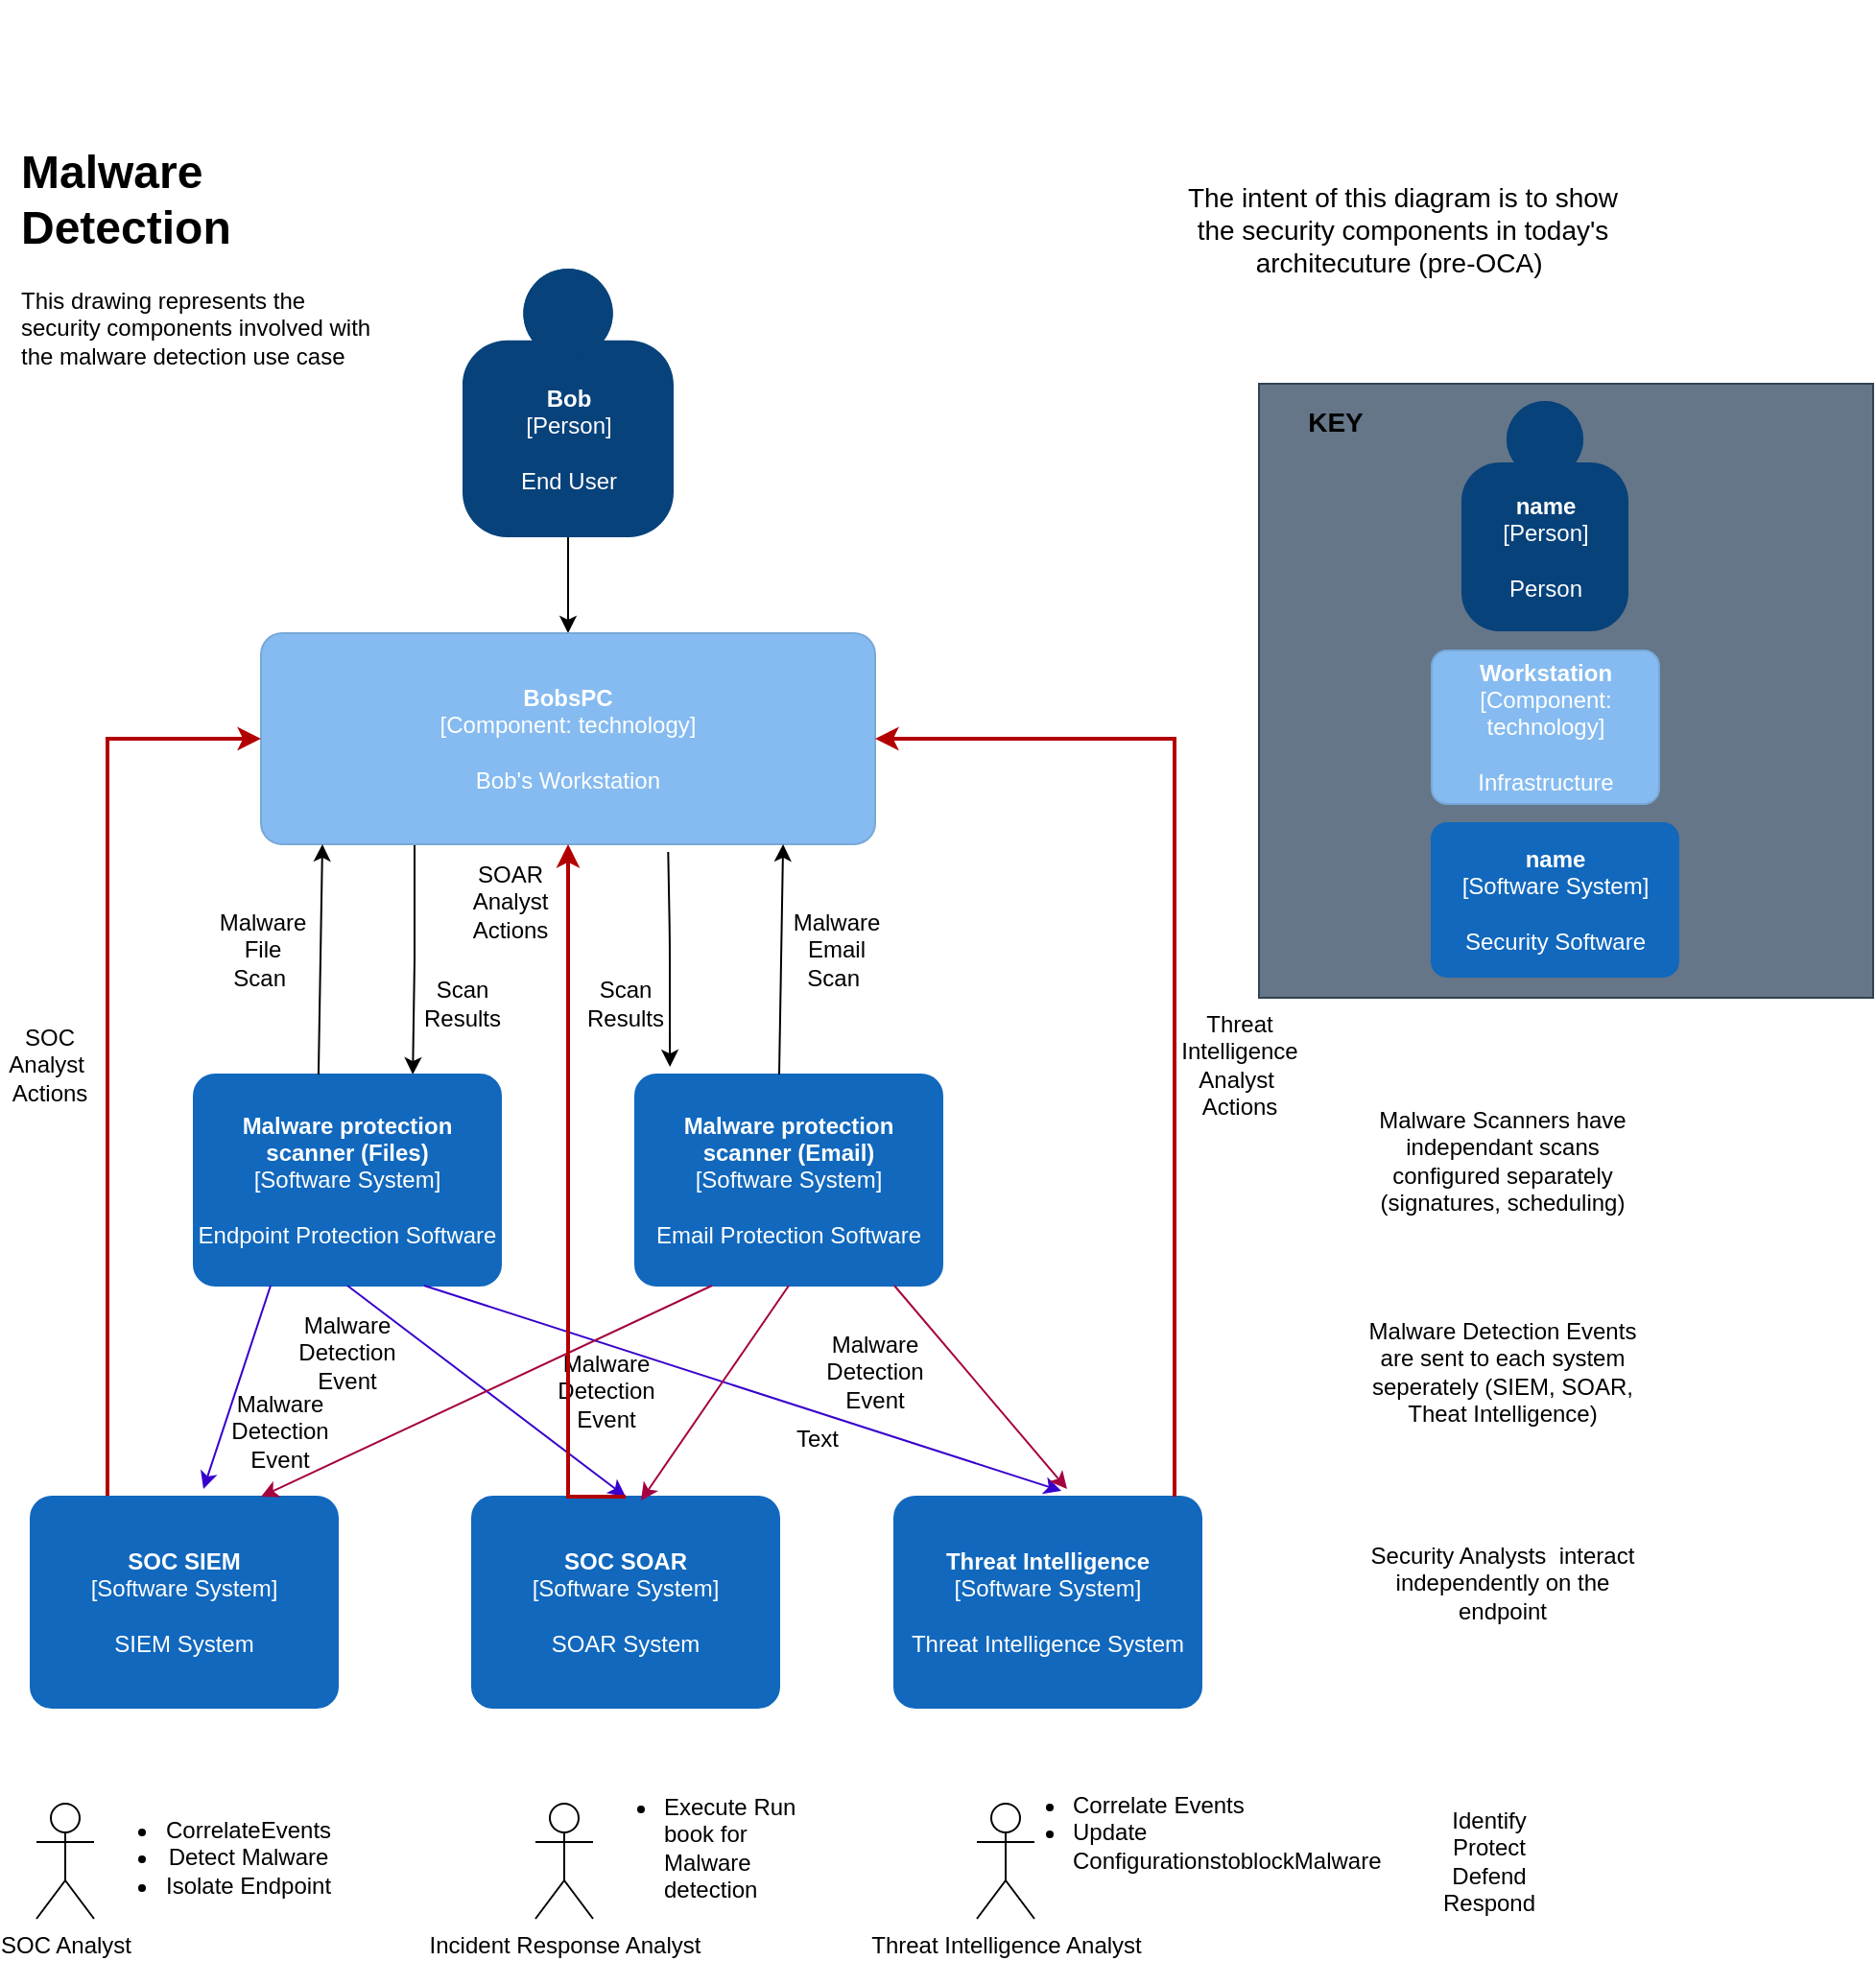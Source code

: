 <mxfile version="14.3.2" type="device"><diagram name="Page-1" id="90a13364-a465-7bf4-72fc-28e22215d7a0"><mxGraphModel dx="945" dy="615" grid="1" gridSize="10" guides="1" tooltips="1" connect="1" arrows="1" fold="1" page="1" pageScale="1.5" pageWidth="1169" pageHeight="826" background="#ffffff" math="0" shadow="0"><root><mxCell id="0" style=";html=1;"/><mxCell id="1" style=";html=1;" parent="0"/><mxCell id="g7gHun6kYug9L3gwXGvY-81" value="" style="whiteSpace=wrap;html=1;aspect=fixed;fontSize=14;align=left;fillColor=#647687;strokeColor=#314354;fontColor=#ffffff;" vertex="1" parent="1"><mxGeometry x="1050" y="390" width="320" height="320" as="geometry"/></mxCell><mxCell id="g7gHun6kYug9L3gwXGvY-11" style="edgeStyle=orthogonalEdgeStyle;rounded=0;orthogonalLoop=1;jettySize=auto;html=1;entryX=0.5;entryY=0;entryDx=0;entryDy=0;entryPerimeter=0;" edge="1" parent="1" source="g7gHun6kYug9L3gwXGvY-1" target="g7gHun6kYug9L3gwXGvY-2"><mxGeometry relative="1" as="geometry"/></mxCell><object placeholders="1" c4Name="Bob" c4Type="Person" c4Description="End User" label="&lt;b&gt;%c4Name%&lt;/b&gt;&lt;div&gt;[%c4Type%]&lt;/div&gt;&lt;br&gt;&lt;div&gt;%c4Description%&lt;/div&gt;" id="g7gHun6kYug9L3gwXGvY-1"><mxCell style="html=1;dashed=0;whitespace=wrap;fillColor=#08427b;strokeColor=none;fontColor=#ffffff;shape=mxgraph.c4.person;align=center;metaEdit=1;points=[[0.5,0,0],[1,0.5,0],[1,0.75,0],[0.75,1,0],[0.5,1,0],[0.25,1,0],[0,0.75,0],[0,0.5,0]];metaData={&quot;c4Type&quot;:{&quot;editable&quot;:false}};" vertex="1" parent="1"><mxGeometry x="635" y="330" width="110.0" height="140" as="geometry"/></mxCell></object><mxCell id="g7gHun6kYug9L3gwXGvY-22" style="edgeStyle=orthogonalEdgeStyle;rounded=0;orthogonalLoop=1;jettySize=auto;html=1;exitX=0.25;exitY=1;exitDx=0;exitDy=0;exitPerimeter=0;entryX=0.713;entryY=0;entryDx=0;entryDy=0;entryPerimeter=0;" edge="1" parent="1" source="g7gHun6kYug9L3gwXGvY-2" target="g7gHun6kYug9L3gwXGvY-5"><mxGeometry relative="1" as="geometry"/></mxCell><object placeholders="1" c4Name="BobsPC" c4Type="Component" c4Technology="technology" c4Description="Bob's Workstation  " label="&lt;b&gt;%c4Name%&lt;/b&gt;&lt;div&gt;[%c4Type%: %c4Technology%]&lt;/div&gt;&lt;br&gt;&lt;div&gt;%c4Description%&lt;/div&gt;" id="g7gHun6kYug9L3gwXGvY-2"><mxCell style="rounded=1;whiteSpace=wrap;html=1;labelBackgroundColor=none;fillColor=#85BBF0;fontColor=#ffffff;align=center;arcSize=10;strokeColor=#78A8D8;metaEdit=1;metaData={&quot;c4Type&quot;:{&quot;editable&quot;:false}};points=[[0.25,0,0],[0.5,0,0],[0.75,0,0],[1,0.25,0],[1,0.5,0],[1,0.75,0],[0.75,1,0],[0.5,1,0],[0.25,1,0],[0,0.75,0],[0,0.5,0],[0,0.25,0]];" vertex="1" parent="1"><mxGeometry x="530" y="520" width="320" height="110" as="geometry"/></mxCell></object><object placeholders="1" c4Name="Malware protection scanner (Files)" c4Type="Software System" c4Description="Endpoint Protection Software " label="&lt;b&gt;%c4Name%&lt;/b&gt;&lt;div&gt;[%c4Type%]&lt;/div&gt;&lt;br&gt;&lt;div&gt;%c4Description%&lt;/div&gt;" id="g7gHun6kYug9L3gwXGvY-5"><mxCell style="rounded=1;whiteSpace=wrap;html=1;labelBackgroundColor=none;fillColor=#1168BD;fontColor=#ffffff;align=center;arcSize=10;strokeColor=#1168BD;metaEdit=1;metaData={&quot;c4Type&quot;:{&quot;editable&quot;:false}};points=[[0.25,0,0],[0.5,0,0],[0.75,0,0],[1,0.25,0],[1,0.5,0],[1,0.75,0],[0.75,1,0],[0.5,1,0],[0.25,1,0],[0,0.75,0],[0,0.5,0],[0,0.25,0]];" vertex="1" parent="1"><mxGeometry x="495" y="750" width="160" height="110.0" as="geometry"/></mxCell></object><object placeholders="1" c4Name="Malware protection scanner (Email)" c4Type="Software System" c4Description="Email Protection Software " label="&lt;b&gt;%c4Name%&lt;/b&gt;&lt;div&gt;[%c4Type%]&lt;/div&gt;&lt;br&gt;&lt;div&gt;%c4Description%&lt;/div&gt;" id="g7gHun6kYug9L3gwXGvY-6"><mxCell style="rounded=1;whiteSpace=wrap;html=1;labelBackgroundColor=none;fillColor=#1168BD;fontColor=#ffffff;align=center;arcSize=10;strokeColor=#1168BD;metaEdit=1;metaData={&quot;c4Type&quot;:{&quot;editable&quot;:false}};points=[[0.25,0,0],[0.5,0,0],[0.75,0,0],[1,0.25,0],[1,0.5,0],[1,0.75,0],[0.75,1,0],[0.5,1,0],[0.25,1,0],[0,0.75,0],[0,0.5,0],[0,0.25,0]];" vertex="1" parent="1"><mxGeometry x="725" y="750" width="160" height="110.0" as="geometry"/></mxCell></object><mxCell id="g7gHun6kYug9L3gwXGvY-16" value="Malware&lt;br&gt;File&lt;br&gt;Scan&amp;nbsp;" style="text;html=1;strokeColor=none;fillColor=none;align=center;verticalAlign=middle;whiteSpace=wrap;rounded=0;" vertex="1" parent="1"><mxGeometry x="511" y="670" width="40" height="29" as="geometry"/></mxCell><mxCell id="g7gHun6kYug9L3gwXGvY-19" value="Malware&lt;br&gt;Email&lt;br&gt;Scan&amp;nbsp;" style="text;html=1;strokeColor=none;fillColor=none;align=center;verticalAlign=middle;whiteSpace=wrap;rounded=0;" vertex="1" parent="1"><mxGeometry x="810" y="670" width="40" height="29" as="geometry"/></mxCell><mxCell id="g7gHun6kYug9L3gwXGvY-24" value="" style="endArrow=classic;html=1;entryX=0.1;entryY=1;entryDx=0;entryDy=0;entryPerimeter=0;exitX=0.406;exitY=0;exitDx=0;exitDy=0;exitPerimeter=0;" edge="1" parent="1" source="g7gHun6kYug9L3gwXGvY-5" target="g7gHun6kYug9L3gwXGvY-2"><mxGeometry width="50" height="50" relative="1" as="geometry"><mxPoint x="580" y="740" as="sourcePoint"/><mxPoint x="600" y="630" as="targetPoint"/></mxGeometry></mxCell><mxCell id="g7gHun6kYug9L3gwXGvY-25" value="" style="endArrow=classic;html=1;entryX=0.1;entryY=1;entryDx=0;entryDy=0;entryPerimeter=0;exitX=0.406;exitY=0;exitDx=0;exitDy=0;exitPerimeter=0;" edge="1" parent="1"><mxGeometry width="50" height="50" relative="1" as="geometry"><mxPoint x="800" y="750" as="sourcePoint"/><mxPoint x="802.04" y="630" as="targetPoint"/></mxGeometry></mxCell><mxCell id="g7gHun6kYug9L3gwXGvY-28" value="" style="endArrow=classic;html=1;exitX=0.663;exitY=1.036;exitDx=0;exitDy=0;exitPerimeter=0;entryX=0.113;entryY=-0.036;entryDx=0;entryDy=0;entryPerimeter=0;" edge="1" parent="1" source="g7gHun6kYug9L3gwXGvY-2" target="g7gHun6kYug9L3gwXGvY-6"><mxGeometry width="50" height="50" relative="1" as="geometry"><mxPoint x="800" y="720" as="sourcePoint"/><mxPoint x="720" y="670" as="targetPoint"/><Array as="points"><mxPoint x="743" y="634"/><mxPoint x="743" y="680"/><mxPoint x="743" y="720"/></Array></mxGeometry></mxCell><mxCell id="g7gHun6kYug9L3gwXGvY-29" value="Scan Results" style="text;html=1;strokeColor=none;fillColor=none;align=center;verticalAlign=middle;whiteSpace=wrap;rounded=0;" vertex="1" parent="1"><mxGeometry x="700" y="703" width="40" height="19" as="geometry"/></mxCell><mxCell id="g7gHun6kYug9L3gwXGvY-31" value="Scan Results" style="text;html=1;strokeColor=none;fillColor=none;align=center;verticalAlign=middle;whiteSpace=wrap;rounded=0;" vertex="1" parent="1"><mxGeometry x="615" y="703" width="40" height="19" as="geometry"/></mxCell><mxCell id="g7gHun6kYug9L3gwXGvY-33" value="&lt;h1&gt;Malware Detection &amp;nbsp;&lt;/h1&gt;&lt;div&gt;This drawing represents the security components involved with the malware detection use case&lt;/div&gt;" style="text;html=1;strokeColor=none;fillColor=none;spacing=5;spacingTop=-20;whiteSpace=wrap;overflow=hidden;rounded=0;" vertex="1" parent="1"><mxGeometry x="400" y="260" width="200" height="140" as="geometry"/></mxCell><mxCell id="g7gHun6kYug9L3gwXGvY-64" style="edgeStyle=orthogonalEdgeStyle;rounded=0;orthogonalLoop=1;jettySize=auto;html=1;exitX=0.25;exitY=0;exitDx=0;exitDy=0;exitPerimeter=0;strokeWidth=2;fillColor=#e51400;strokeColor=#B20000;" edge="1" parent="1" source="g7gHun6kYug9L3gwXGvY-35" target="g7gHun6kYug9L3gwXGvY-2"><mxGeometry relative="1" as="geometry"><Array as="points"><mxPoint x="450" y="575"/></Array></mxGeometry></mxCell><object placeholders="1" c4Name="SOC SIEM" c4Type="Software System" c4Description="SIEM System" label="&lt;b&gt;%c4Name%&lt;/b&gt;&lt;div&gt;[%c4Type%]&lt;/div&gt;&lt;br&gt;&lt;div&gt;%c4Description%&lt;/div&gt;" id="g7gHun6kYug9L3gwXGvY-35"><mxCell style="rounded=1;whiteSpace=wrap;html=1;labelBackgroundColor=none;fillColor=#1168BD;fontColor=#ffffff;align=center;arcSize=10;strokeColor=#1168BD;metaEdit=1;metaData={&quot;c4Type&quot;:{&quot;editable&quot;:false}};points=[[0.25,0,0],[0.5,0,0],[0.75,0,0],[1,0.25,0],[1,0.5,0],[1,0.75,0],[0.75,1,0],[0.5,1,0],[0.25,1,0],[0,0.75,0],[0,0.5,0],[0,0.25,0]];" vertex="1" parent="1"><mxGeometry x="410" y="970" width="160" height="110.0" as="geometry"/></mxCell></object><object placeholders="1" c4Name="SOC SOAR" c4Type="Software System" c4Description="SOAR System" label="&lt;b&gt;%c4Name%&lt;/b&gt;&lt;div&gt;[%c4Type%]&lt;/div&gt;&lt;br&gt;&lt;div&gt;%c4Description%&lt;/div&gt;" id="g7gHun6kYug9L3gwXGvY-36"><mxCell style="rounded=1;whiteSpace=wrap;html=1;labelBackgroundColor=none;fillColor=#1168BD;fontColor=#ffffff;align=center;arcSize=10;strokeColor=#1168BD;metaEdit=1;metaData={&quot;c4Type&quot;:{&quot;editable&quot;:false}};points=[[0.25,0,0],[0.5,0,0],[0.75,0,0],[1,0.25,0],[1,0.5,0],[1,0.75,0],[0.75,1,0],[0.5,1,0],[0.25,1,0],[0,0.75,0],[0,0.5,0],[0,0.25,0]];" vertex="1" parent="1"><mxGeometry x="640" y="970" width="160" height="110.0" as="geometry"/></mxCell></object><object placeholders="1" c4Name="Threat Intelligence" c4Type="Software System" c4Description="Threat Intelligence System" label="&lt;b&gt;%c4Name%&lt;/b&gt;&lt;div&gt;[%c4Type%]&lt;/div&gt;&lt;br&gt;&lt;div&gt;%c4Description%&lt;/div&gt;" id="g7gHun6kYug9L3gwXGvY-37"><mxCell style="rounded=1;whiteSpace=wrap;html=1;labelBackgroundColor=none;fillColor=#1168BD;fontColor=#ffffff;align=center;arcSize=10;strokeColor=#1168BD;metaEdit=1;metaData={&quot;c4Type&quot;:{&quot;editable&quot;:false}};points=[[0.25,0,0],[0.5,0,0],[0.75,0,0],[1,0.25,0],[1,0.5,0],[1,0.75,0],[0.75,1,0],[0.5,1,0],[0.25,1,0],[0,0.75,0],[0,0.5,0],[0,0.25,0]];" vertex="1" parent="1"><mxGeometry x="860" y="970" width="160" height="110.0" as="geometry"/></mxCell></object><mxCell id="g7gHun6kYug9L3gwXGvY-38" value="&lt;font style=&quot;font-size: 14px&quot;&gt;The intent of this diagram is to show the security components in today's architecuture (pre-OCA)&amp;nbsp;&lt;/font&gt;" style="text;html=1;strokeColor=none;fillColor=none;align=center;verticalAlign=middle;whiteSpace=wrap;rounded=0;" vertex="1" parent="1"><mxGeometry x="1010" y="190" width="230" height="240" as="geometry"/></mxCell><mxCell id="g7gHun6kYug9L3gwXGvY-41" value="" style="endArrow=classic;html=1;exitX=0.25;exitY=1;exitDx=0;exitDy=0;exitPerimeter=0;fillColor=#6a00ff;strokeColor=#3700CC;" edge="1" parent="1" source="g7gHun6kYug9L3gwXGvY-5"><mxGeometry width="50" height="50" relative="1" as="geometry"><mxPoint x="800" y="1040" as="sourcePoint"/><mxPoint x="500" y="966" as="targetPoint"/></mxGeometry></mxCell><mxCell id="g7gHun6kYug9L3gwXGvY-42" value="" style="endArrow=classic;html=1;exitX=0.5;exitY=1;exitDx=0;exitDy=0;exitPerimeter=0;entryX=0.5;entryY=0;entryDx=0;entryDy=0;entryPerimeter=0;fillColor=#6a00ff;strokeColor=#3700CC;" edge="1" parent="1" source="g7gHun6kYug9L3gwXGvY-5" target="g7gHun6kYug9L3gwXGvY-36"><mxGeometry width="50" height="50" relative="1" as="geometry"><mxPoint x="545" y="870" as="sourcePoint"/><mxPoint x="494.08" y="976.04" as="targetPoint"/></mxGeometry></mxCell><mxCell id="g7gHun6kYug9L3gwXGvY-43" value="" style="endArrow=classic;html=1;exitX=0.75;exitY=1;exitDx=0;exitDy=0;exitPerimeter=0;entryX=0.544;entryY=-0.027;entryDx=0;entryDy=0;entryPerimeter=0;fillColor=#6a00ff;strokeColor=#3700CC;" edge="1" parent="1" source="g7gHun6kYug9L3gwXGvY-5" target="g7gHun6kYug9L3gwXGvY-37"><mxGeometry width="50" height="50" relative="1" as="geometry"><mxPoint x="555" y="880" as="sourcePoint"/><mxPoint x="504.08" y="986.04" as="targetPoint"/></mxGeometry></mxCell><mxCell id="g7gHun6kYug9L3gwXGvY-44" value="Malware&lt;br&gt;Detection&lt;br&gt;Event" style="text;html=1;strokeColor=none;fillColor=none;align=center;verticalAlign=middle;whiteSpace=wrap;rounded=0;" vertex="1" parent="1"><mxGeometry x="520" y="921" width="40" height="29" as="geometry"/></mxCell><mxCell id="g7gHun6kYug9L3gwXGvY-45" value="Malware&lt;br&gt;Detection&lt;br&gt;Event" style="text;html=1;strokeColor=none;fillColor=none;align=center;verticalAlign=middle;whiteSpace=wrap;rounded=0;" vertex="1" parent="1"><mxGeometry x="555" y="880" width="40" height="29" as="geometry"/></mxCell><mxCell id="g7gHun6kYug9L3gwXGvY-46" value="Malware&lt;br&gt;Detection&lt;br&gt;Event" style="text;html=1;strokeColor=none;fillColor=none;align=center;verticalAlign=middle;whiteSpace=wrap;rounded=0;" vertex="1" parent="1"><mxGeometry x="690" y="900" width="40" height="29" as="geometry"/></mxCell><mxCell id="g7gHun6kYug9L3gwXGvY-47" value="" style="endArrow=classic;html=1;exitX=0.25;exitY=1;exitDx=0;exitDy=0;exitPerimeter=0;entryX=0.75;entryY=0;entryDx=0;entryDy=0;entryPerimeter=0;fillColor=#d80073;strokeColor=#A50040;" edge="1" parent="1" source="g7gHun6kYug9L3gwXGvY-6" target="g7gHun6kYug9L3gwXGvY-35"><mxGeometry width="50" height="50" relative="1" as="geometry"><mxPoint x="545" y="870" as="sourcePoint"/><mxPoint x="494.08" y="976.04" as="targetPoint"/></mxGeometry></mxCell><mxCell id="g7gHun6kYug9L3gwXGvY-48" value="" style="endArrow=classic;html=1;exitX=0.5;exitY=1;exitDx=0;exitDy=0;exitPerimeter=0;entryX=0.55;entryY=0.018;entryDx=0;entryDy=0;entryPerimeter=0;fillColor=#d80073;strokeColor=#A50040;" edge="1" parent="1" source="g7gHun6kYug9L3gwXGvY-6" target="g7gHun6kYug9L3gwXGvY-36"><mxGeometry width="50" height="50" relative="1" as="geometry"><mxPoint x="585" y="870" as="sourcePoint"/><mxPoint x="730" y="980" as="targetPoint"/></mxGeometry></mxCell><mxCell id="g7gHun6kYug9L3gwXGvY-49" value="" style="endArrow=classic;html=1;exitX=0.25;exitY=1;exitDx=0;exitDy=0;exitPerimeter=0;fillColor=#d80073;strokeColor=#A50040;" edge="1" parent="1"><mxGeometry width="50" height="50" relative="1" as="geometry"><mxPoint x="860" y="860" as="sourcePoint"/><mxPoint x="950" y="966" as="targetPoint"/></mxGeometry></mxCell><mxCell id="g7gHun6kYug9L3gwXGvY-50" value="Malware&lt;br&gt;Detection&lt;br&gt;Event" style="text;html=1;strokeColor=none;fillColor=none;align=center;verticalAlign=middle;whiteSpace=wrap;rounded=0;" vertex="1" parent="1"><mxGeometry x="830" y="890" width="40" height="29" as="geometry"/></mxCell><mxCell id="g7gHun6kYug9L3gwXGvY-52" value="Malware Detection Events are sent to each system seperately (SIEM, SOAR, Theat Intelligence)" style="text;html=1;strokeColor=none;fillColor=none;align=center;verticalAlign=middle;whiteSpace=wrap;rounded=0;" vertex="1" parent="1"><mxGeometry x="1097" y="860" width="160" height="90" as="geometry"/></mxCell><mxCell id="g7gHun6kYug9L3gwXGvY-53" value="Malware Scanners have independant scans configured separately (signatures, scheduling)" style="text;html=1;strokeColor=none;fillColor=none;align=center;verticalAlign=middle;whiteSpace=wrap;rounded=0;" vertex="1" parent="1"><mxGeometry x="1097" y="750" width="160" height="90" as="geometry"/></mxCell><mxCell id="g7gHun6kYug9L3gwXGvY-54" value="SOC Analyst" style="shape=umlActor;verticalLabelPosition=bottom;verticalAlign=top;html=1;outlineConnect=0;" vertex="1" parent="1"><mxGeometry x="413" y="1130" width="30" height="60" as="geometry"/></mxCell><mxCell id="g7gHun6kYug9L3gwXGvY-55" value="Incident Response Analyst" style="shape=umlActor;verticalLabelPosition=bottom;verticalAlign=top;html=1;outlineConnect=0;" vertex="1" parent="1"><mxGeometry x="673" y="1130" width="30" height="60" as="geometry"/></mxCell><mxCell id="g7gHun6kYug9L3gwXGvY-56" value="Threat Intelligence Analyst" style="shape=umlActor;verticalLabelPosition=bottom;verticalAlign=top;html=1;outlineConnect=0;" vertex="1" parent="1"><mxGeometry x="903" y="1130" width="30" height="60" as="geometry"/></mxCell><mxCell id="g7gHun6kYug9L3gwXGvY-57" value="Identify&lt;br&gt;Protect&lt;br&gt;Defend&lt;br&gt;Respond" style="text;html=1;strokeColor=none;fillColor=none;align=center;verticalAlign=middle;whiteSpace=wrap;rounded=0;" vertex="1" parent="1"><mxGeometry x="1150" y="1145" width="40" height="30" as="geometry"/></mxCell><mxCell id="g7gHun6kYug9L3gwXGvY-60" value="Text" style="text;html=1;strokeColor=none;fillColor=none;align=center;verticalAlign=middle;whiteSpace=wrap;rounded=0;" vertex="1" parent="1"><mxGeometry x="800" y="930" width="40" height="20" as="geometry"/></mxCell><mxCell id="g7gHun6kYug9L3gwXGvY-61" value="SOC&lt;br&gt;Analyst&amp;nbsp;&lt;br&gt;Actions" style="text;html=1;strokeColor=none;fillColor=none;align=center;verticalAlign=middle;whiteSpace=wrap;rounded=0;" vertex="1" parent="1"><mxGeometry x="400" y="620" width="40" height="250" as="geometry"/></mxCell><mxCell id="g7gHun6kYug9L3gwXGvY-65" value="Security Analysts &amp;nbsp;interact independently on the endpoint" style="text;html=1;strokeColor=none;fillColor=none;align=center;verticalAlign=middle;whiteSpace=wrap;rounded=0;" vertex="1" parent="1"><mxGeometry x="1097" y="970" width="160" height="90" as="geometry"/></mxCell><mxCell id="g7gHun6kYug9L3gwXGvY-67" value="&lt;ul&gt;&lt;li&gt;CorrelateEvents&lt;br&gt;&lt;/li&gt;&lt;li&gt;Detect Malware&lt;br&gt;&lt;/li&gt;&lt;li&gt;Isolate Endpoint&lt;br&gt;&lt;/li&gt;&lt;/ul&gt;" style="text;html=1;strokeColor=none;fillColor=none;align=center;verticalAlign=middle;whiteSpace=wrap;rounded=0;" vertex="1" parent="1"><mxGeometry x="484" y="1125" width="39" height="65" as="geometry"/></mxCell><mxCell id="g7gHun6kYug9L3gwXGvY-68" value="&lt;ul&gt;&lt;li&gt;Execute Run book for Malware detection&lt;/li&gt;&lt;/ul&gt;" style="text;html=1;strokeColor=none;fillColor=none;align=left;verticalAlign=middle;whiteSpace=wrap;rounded=0;" vertex="1" parent="1"><mxGeometry x="698" y="1120" width="120" height="65" as="geometry"/></mxCell><mxCell id="g7gHun6kYug9L3gwXGvY-71" value="&lt;ul&gt;&lt;li&gt;Correlate Events&lt;/li&gt;&lt;li&gt;Update ConfigurationstoblockMalware&lt;/li&gt;&lt;/ul&gt;" style="text;html=1;strokeColor=none;fillColor=none;align=left;verticalAlign=middle;whiteSpace=wrap;rounded=0;" vertex="1" parent="1"><mxGeometry x="911" y="1105" width="150" height="80" as="geometry"/></mxCell><mxCell id="g7gHun6kYug9L3gwXGvY-72" style="edgeStyle=orthogonalEdgeStyle;rounded=0;orthogonalLoop=1;jettySize=auto;html=1;exitX=0.25;exitY=0;exitDx=0;exitDy=0;exitPerimeter=0;strokeWidth=2;fillColor=#e51400;strokeColor=#B20000;entryX=1;entryY=0.5;entryDx=0;entryDy=0;entryPerimeter=0;" edge="1" parent="1" target="g7gHun6kYug9L3gwXGvY-2"><mxGeometry relative="1" as="geometry"><mxPoint x="1006" y="970" as="sourcePoint"/><mxPoint x="860" y="575" as="targetPoint"/><Array as="points"><mxPoint x="1006" y="575"/></Array></mxGeometry></mxCell><mxCell id="g7gHun6kYug9L3gwXGvY-73" value="Threat&lt;br&gt;Intelligence&lt;br&gt;Analyst&amp;nbsp;&lt;br&gt;Actions" style="text;html=1;strokeColor=none;fillColor=none;align=center;verticalAlign=middle;whiteSpace=wrap;rounded=0;" vertex="1" parent="1"><mxGeometry x="1020" y="620" width="40" height="250" as="geometry"/></mxCell><mxCell id="g7gHun6kYug9L3gwXGvY-74" style="edgeStyle=orthogonalEdgeStyle;rounded=0;orthogonalLoop=1;jettySize=auto;html=1;exitX=0.5;exitY=0;exitDx=0;exitDy=0;exitPerimeter=0;strokeWidth=2;fillColor=#e51400;strokeColor=#B20000;entryX=0.5;entryY=1;entryDx=0;entryDy=0;entryPerimeter=0;" edge="1" parent="1" source="g7gHun6kYug9L3gwXGvY-36" target="g7gHun6kYug9L3gwXGvY-2"><mxGeometry relative="1" as="geometry"><mxPoint x="460" y="980" as="sourcePoint"/><mxPoint x="690" y="640" as="targetPoint"/><Array as="points"><mxPoint x="690" y="970"/></Array></mxGeometry></mxCell><mxCell id="g7gHun6kYug9L3gwXGvY-75" value="SOAR&lt;br&gt;Analyst&lt;br&gt;Actions" style="text;html=1;strokeColor=none;fillColor=none;align=center;verticalAlign=middle;whiteSpace=wrap;rounded=0;" vertex="1" parent="1"><mxGeometry x="640" y="650" width="40" height="20" as="geometry"/></mxCell><object placeholders="1" c4Name="name" c4Type="Person" c4Description="Person" label="&lt;b&gt;%c4Name%&lt;/b&gt;&lt;div&gt;[%c4Type%]&lt;/div&gt;&lt;br&gt;&lt;div&gt;%c4Description%&lt;/div&gt;" id="g7gHun6kYug9L3gwXGvY-76"><mxCell style="html=1;dashed=0;whitespace=wrap;fillColor=#08427b;strokeColor=none;fontColor=#ffffff;shape=mxgraph.c4.person;align=center;metaEdit=1;points=[[0.5,0,0],[1,0.5,0],[1,0.75,0],[0.75,1,0],[0.5,1,0],[0.25,1,0],[0,0.75,0],[0,0.5,0]];metaData={&quot;c4Type&quot;:{&quot;editable&quot;:false}};" vertex="1" parent="1"><mxGeometry x="1155.5" y="399" width="87" height="120" as="geometry"/></mxCell></object><object placeholders="1" c4Name="Workstation" c4Type="Component" c4Technology="technology" c4Description="Infrastructure" label="&lt;b&gt;%c4Name%&lt;/b&gt;&lt;div&gt;[%c4Type%: %c4Technology%]&lt;/div&gt;&lt;br&gt;&lt;div&gt;%c4Description%&lt;/div&gt;" id="g7gHun6kYug9L3gwXGvY-77"><mxCell style="rounded=1;whiteSpace=wrap;html=1;labelBackgroundColor=none;fillColor=#85BBF0;fontColor=#ffffff;align=center;arcSize=10;strokeColor=#78A8D8;metaEdit=1;metaData={&quot;c4Type&quot;:{&quot;editable&quot;:false}};points=[[0.25,0,0],[0.5,0,0],[0.75,0,0],[1,0.25,0],[1,0.5,0],[1,0.75,0],[0.75,1,0],[0.5,1,0],[0.25,1,0],[0,0.75,0],[0,0.5,0],[0,0.25,0]];" vertex="1" parent="1"><mxGeometry x="1140" y="529" width="118.5" height="80" as="geometry"/></mxCell></object><object placeholders="1" c4Name="name" c4Type="Software System" c4Description="Security Software " label="&lt;b&gt;%c4Name%&lt;/b&gt;&lt;div&gt;[%c4Type%]&lt;/div&gt;&lt;br&gt;&lt;div&gt;%c4Description%&lt;/div&gt;" id="g7gHun6kYug9L3gwXGvY-78"><mxCell style="rounded=1;whiteSpace=wrap;html=1;labelBackgroundColor=none;fillColor=#1168BD;fontColor=#ffffff;align=center;arcSize=10;strokeColor=#1168BD;metaEdit=1;metaData={&quot;c4Type&quot;:{&quot;editable&quot;:false}};points=[[0.25,0,0],[0.5,0,0],[0.75,0,0],[1,0.25,0],[1,0.5,0],[1,0.75,0],[0.75,1,0],[0.5,1,0],[0.25,1,0],[0,0.75,0],[0,0.5,0],[0,0.25,0]];" vertex="1" parent="1"><mxGeometry x="1140" y="619" width="128.5" height="80" as="geometry"/></mxCell></object><mxCell id="g7gHun6kYug9L3gwXGvY-79" value="KEY" style="text;html=1;strokeColor=none;fillColor=none;align=center;verticalAlign=middle;whiteSpace=wrap;rounded=0;fontStyle=1;fontSize=14;" vertex="1" parent="1"><mxGeometry x="1070" y="400" width="40" height="20" as="geometry"/></mxCell></root></mxGraphModel></diagram></mxfile>